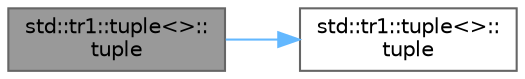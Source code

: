digraph "std::tr1::tuple&lt;&gt;::tuple"
{
 // LATEX_PDF_SIZE
  bgcolor="transparent";
  edge [fontname=Helvetica,fontsize=10,labelfontname=Helvetica,labelfontsize=10];
  node [fontname=Helvetica,fontsize=10,shape=box,height=0.2,width=0.4];
  rankdir="LR";
  Node1 [id="Node000001",label="std::tr1::tuple\<\>::\ltuple",height=0.2,width=0.4,color="gray40", fillcolor="grey60", style="filled", fontcolor="black",tooltip=" "];
  Node1 -> Node2 [id="edge1_Node000001_Node000002",color="steelblue1",style="solid",tooltip=" "];
  Node2 [id="Node000002",label="std::tr1::tuple\<\>::\ltuple",height=0.2,width=0.4,color="grey40", fillcolor="white", style="filled",URL="$classstd_1_1tr1_1_1tuple_3_4.html#adcea1a41d0521157971339d279aad469",tooltip=" "];
}
